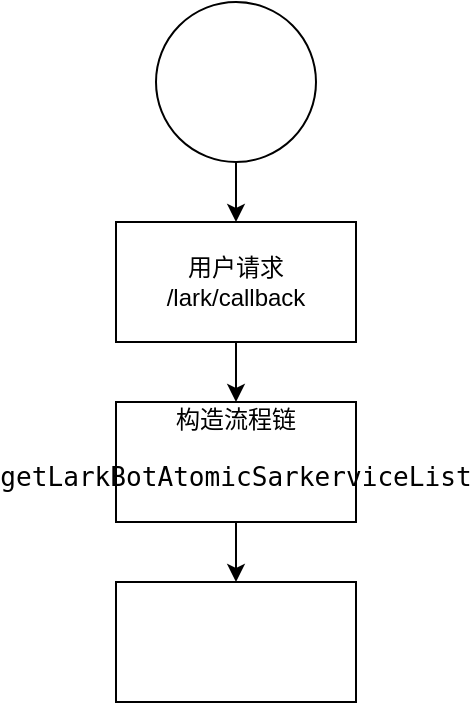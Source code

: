 <mxfile version="24.6.5" type="github">
  <diagram name="第 1 页" id="MXU2qNBRrs-UN5zH1q8o">
    <mxGraphModel dx="1434" dy="710" grid="1" gridSize="10" guides="1" tooltips="1" connect="1" arrows="1" fold="1" page="1" pageScale="1" pageWidth="827" pageHeight="1169" math="0" shadow="0">
      <root>
        <mxCell id="0" />
        <mxCell id="1" parent="0" />
        <mxCell id="L2-9VLVBLSWrTnXkbu2k-3" style="edgeStyle=orthogonalEdgeStyle;rounded=0;orthogonalLoop=1;jettySize=auto;html=1;" edge="1" parent="1" source="L2-9VLVBLSWrTnXkbu2k-1" target="L2-9VLVBLSWrTnXkbu2k-2">
          <mxGeometry relative="1" as="geometry" />
        </mxCell>
        <mxCell id="L2-9VLVBLSWrTnXkbu2k-1" value="" style="ellipse;whiteSpace=wrap;html=1;aspect=fixed;" vertex="1" parent="1">
          <mxGeometry x="190" y="140" width="80" height="80" as="geometry" />
        </mxCell>
        <mxCell id="L2-9VLVBLSWrTnXkbu2k-5" style="edgeStyle=orthogonalEdgeStyle;rounded=0;orthogonalLoop=1;jettySize=auto;html=1;" edge="1" parent="1" source="L2-9VLVBLSWrTnXkbu2k-2" target="L2-9VLVBLSWrTnXkbu2k-4">
          <mxGeometry relative="1" as="geometry" />
        </mxCell>
        <mxCell id="L2-9VLVBLSWrTnXkbu2k-2" value="用户请求&lt;div&gt;/lark/callback&lt;/div&gt;" style="rounded=0;whiteSpace=wrap;html=1;" vertex="1" parent="1">
          <mxGeometry x="170" y="250" width="120" height="60" as="geometry" />
        </mxCell>
        <mxCell id="L2-9VLVBLSWrTnXkbu2k-7" style="edgeStyle=orthogonalEdgeStyle;rounded=0;orthogonalLoop=1;jettySize=auto;html=1;" edge="1" parent="1" source="L2-9VLVBLSWrTnXkbu2k-4" target="L2-9VLVBLSWrTnXkbu2k-6">
          <mxGeometry relative="1" as="geometry" />
        </mxCell>
        <mxCell id="L2-9VLVBLSWrTnXkbu2k-4" value="构造流程链&lt;div&gt;&lt;div style=&quot;&quot;&gt;&lt;pre style=&quot;font-family: &amp;quot;JetBrains Mono&amp;quot;, monospace; font-size: 9.8pt;&quot;&gt;getLarkBotAtomicSarkerviceList&lt;/pre&gt;&lt;/div&gt;&lt;/div&gt;" style="rounded=0;whiteSpace=wrap;html=1;" vertex="1" parent="1">
          <mxGeometry x="170" y="340" width="120" height="60" as="geometry" />
        </mxCell>
        <mxCell id="L2-9VLVBLSWrTnXkbu2k-6" value="" style="rounded=0;whiteSpace=wrap;html=1;" vertex="1" parent="1">
          <mxGeometry x="170" y="430" width="120" height="60" as="geometry" />
        </mxCell>
      </root>
    </mxGraphModel>
  </diagram>
</mxfile>
